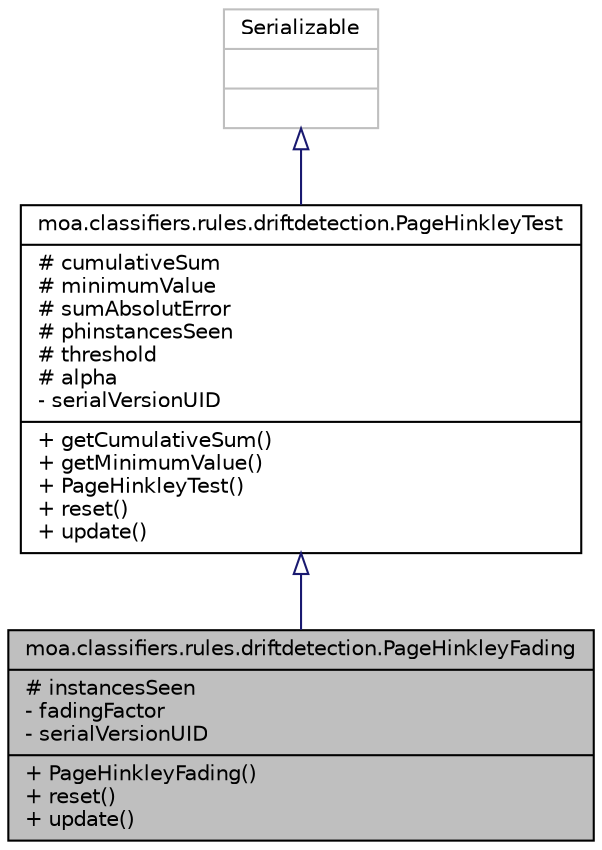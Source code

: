 digraph G
{
  edge [fontname="Helvetica",fontsize="10",labelfontname="Helvetica",labelfontsize="10"];
  node [fontname="Helvetica",fontsize="10",shape=record];
  Node1 [label="{moa.classifiers.rules.driftdetection.PageHinkleyFading\n|# instancesSeen\l- fadingFactor\l- serialVersionUID\l|+ PageHinkleyFading()\l+ reset()\l+ update()\l}",height=0.2,width=0.4,color="black", fillcolor="grey75", style="filled" fontcolor="black"];
  Node2 -> Node1 [dir=back,color="midnightblue",fontsize="10",style="solid",arrowtail="empty",fontname="Helvetica"];
  Node2 [label="{moa.classifiers.rules.driftdetection.PageHinkleyTest\n|# cumulativeSum\l# minimumValue\l# sumAbsolutError\l# phinstancesSeen\l# threshold\l# alpha\l- serialVersionUID\l|+ getCumulativeSum()\l+ getMinimumValue()\l+ PageHinkleyTest()\l+ reset()\l+ update()\l}",height=0.2,width=0.4,color="black", fillcolor="white", style="filled",URL="$classmoa_1_1classifiers_1_1rules_1_1driftdetection_1_1PageHinkleyTest.html"];
  Node3 -> Node2 [dir=back,color="midnightblue",fontsize="10",style="solid",arrowtail="empty",fontname="Helvetica"];
  Node3 [label="{Serializable\n||}",height=0.2,width=0.4,color="grey75", fillcolor="white", style="filled"];
}

